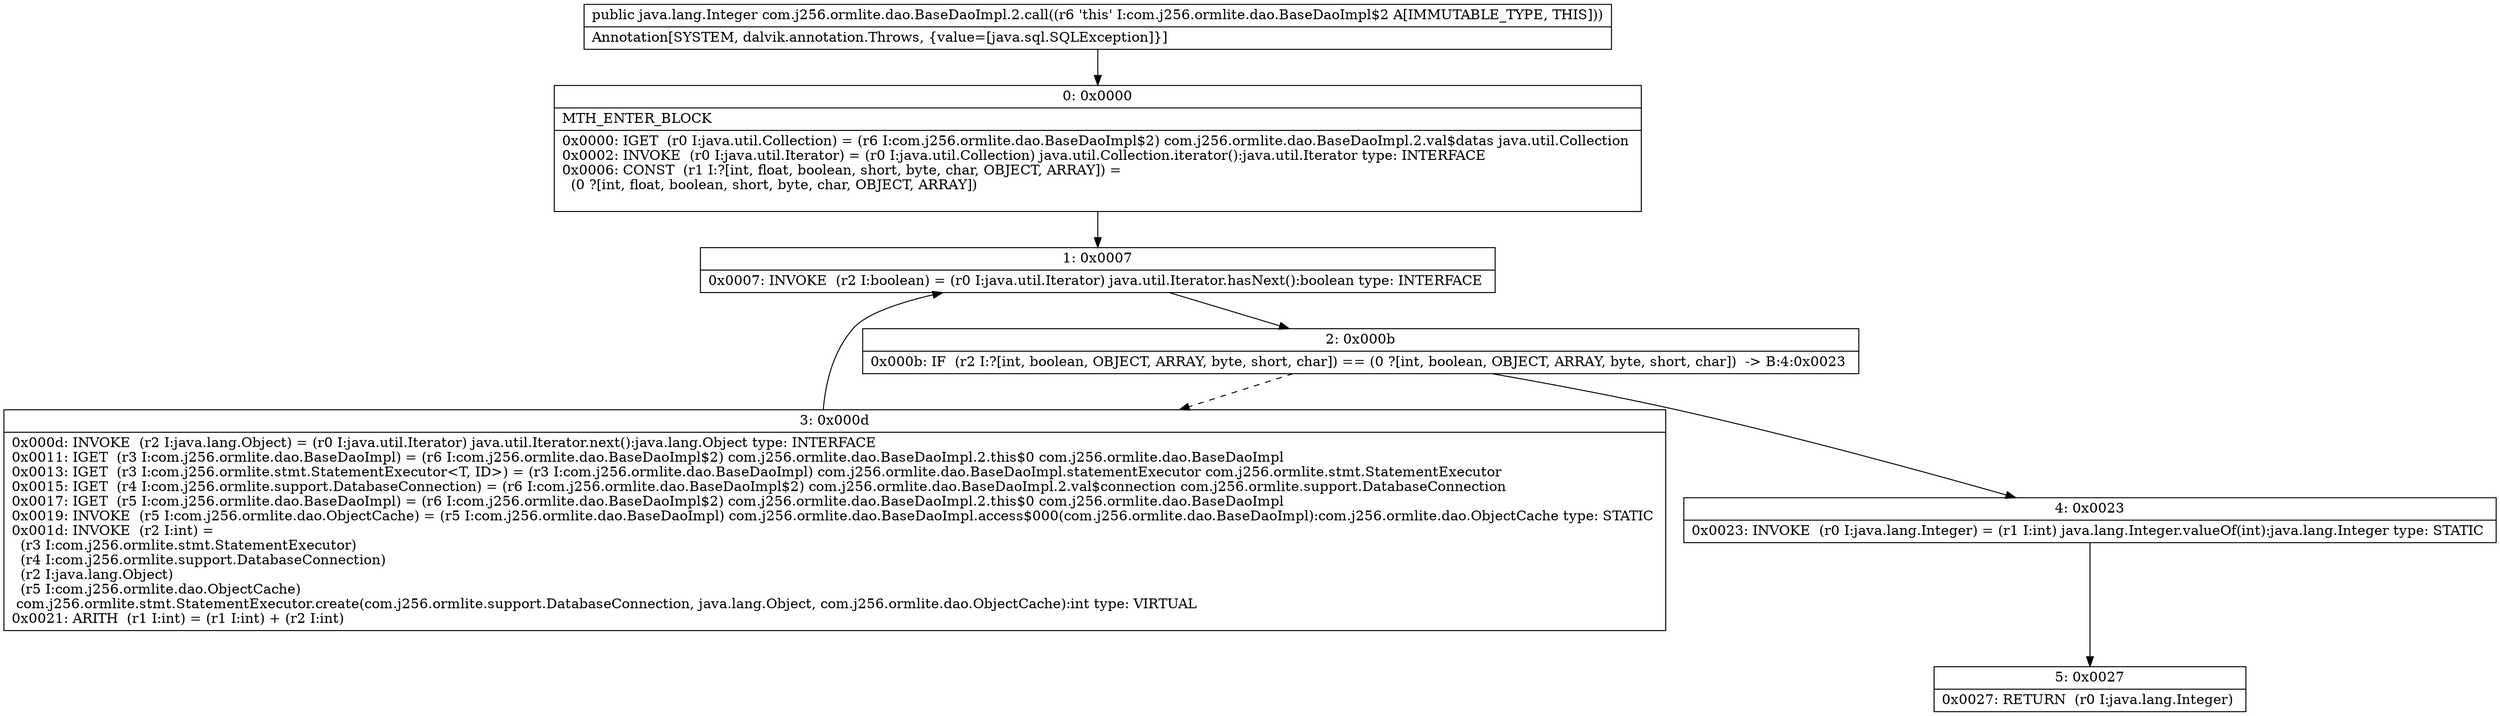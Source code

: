 digraph "CFG forcom.j256.ormlite.dao.BaseDaoImpl.2.call()Ljava\/lang\/Integer;" {
Node_0 [shape=record,label="{0\:\ 0x0000|MTH_ENTER_BLOCK\l|0x0000: IGET  (r0 I:java.util.Collection) = (r6 I:com.j256.ormlite.dao.BaseDaoImpl$2) com.j256.ormlite.dao.BaseDaoImpl.2.val$datas java.util.Collection \l0x0002: INVOKE  (r0 I:java.util.Iterator) = (r0 I:java.util.Collection) java.util.Collection.iterator():java.util.Iterator type: INTERFACE \l0x0006: CONST  (r1 I:?[int, float, boolean, short, byte, char, OBJECT, ARRAY]) = \l  (0 ?[int, float, boolean, short, byte, char, OBJECT, ARRAY])\l \l}"];
Node_1 [shape=record,label="{1\:\ 0x0007|0x0007: INVOKE  (r2 I:boolean) = (r0 I:java.util.Iterator) java.util.Iterator.hasNext():boolean type: INTERFACE \l}"];
Node_2 [shape=record,label="{2\:\ 0x000b|0x000b: IF  (r2 I:?[int, boolean, OBJECT, ARRAY, byte, short, char]) == (0 ?[int, boolean, OBJECT, ARRAY, byte, short, char])  \-\> B:4:0x0023 \l}"];
Node_3 [shape=record,label="{3\:\ 0x000d|0x000d: INVOKE  (r2 I:java.lang.Object) = (r0 I:java.util.Iterator) java.util.Iterator.next():java.lang.Object type: INTERFACE \l0x0011: IGET  (r3 I:com.j256.ormlite.dao.BaseDaoImpl) = (r6 I:com.j256.ormlite.dao.BaseDaoImpl$2) com.j256.ormlite.dao.BaseDaoImpl.2.this$0 com.j256.ormlite.dao.BaseDaoImpl \l0x0013: IGET  (r3 I:com.j256.ormlite.stmt.StatementExecutor\<T, ID\>) = (r3 I:com.j256.ormlite.dao.BaseDaoImpl) com.j256.ormlite.dao.BaseDaoImpl.statementExecutor com.j256.ormlite.stmt.StatementExecutor \l0x0015: IGET  (r4 I:com.j256.ormlite.support.DatabaseConnection) = (r6 I:com.j256.ormlite.dao.BaseDaoImpl$2) com.j256.ormlite.dao.BaseDaoImpl.2.val$connection com.j256.ormlite.support.DatabaseConnection \l0x0017: IGET  (r5 I:com.j256.ormlite.dao.BaseDaoImpl) = (r6 I:com.j256.ormlite.dao.BaseDaoImpl$2) com.j256.ormlite.dao.BaseDaoImpl.2.this$0 com.j256.ormlite.dao.BaseDaoImpl \l0x0019: INVOKE  (r5 I:com.j256.ormlite.dao.ObjectCache) = (r5 I:com.j256.ormlite.dao.BaseDaoImpl) com.j256.ormlite.dao.BaseDaoImpl.access$000(com.j256.ormlite.dao.BaseDaoImpl):com.j256.ormlite.dao.ObjectCache type: STATIC \l0x001d: INVOKE  (r2 I:int) = \l  (r3 I:com.j256.ormlite.stmt.StatementExecutor)\l  (r4 I:com.j256.ormlite.support.DatabaseConnection)\l  (r2 I:java.lang.Object)\l  (r5 I:com.j256.ormlite.dao.ObjectCache)\l com.j256.ormlite.stmt.StatementExecutor.create(com.j256.ormlite.support.DatabaseConnection, java.lang.Object, com.j256.ormlite.dao.ObjectCache):int type: VIRTUAL \l0x0021: ARITH  (r1 I:int) = (r1 I:int) + (r2 I:int) \l}"];
Node_4 [shape=record,label="{4\:\ 0x0023|0x0023: INVOKE  (r0 I:java.lang.Integer) = (r1 I:int) java.lang.Integer.valueOf(int):java.lang.Integer type: STATIC \l}"];
Node_5 [shape=record,label="{5\:\ 0x0027|0x0027: RETURN  (r0 I:java.lang.Integer) \l}"];
MethodNode[shape=record,label="{public java.lang.Integer com.j256.ormlite.dao.BaseDaoImpl.2.call((r6 'this' I:com.j256.ormlite.dao.BaseDaoImpl$2 A[IMMUTABLE_TYPE, THIS]))  | Annotation[SYSTEM, dalvik.annotation.Throws, \{value=[java.sql.SQLException]\}]\l}"];
MethodNode -> Node_0;
Node_0 -> Node_1;
Node_1 -> Node_2;
Node_2 -> Node_3[style=dashed];
Node_2 -> Node_4;
Node_3 -> Node_1;
Node_4 -> Node_5;
}

